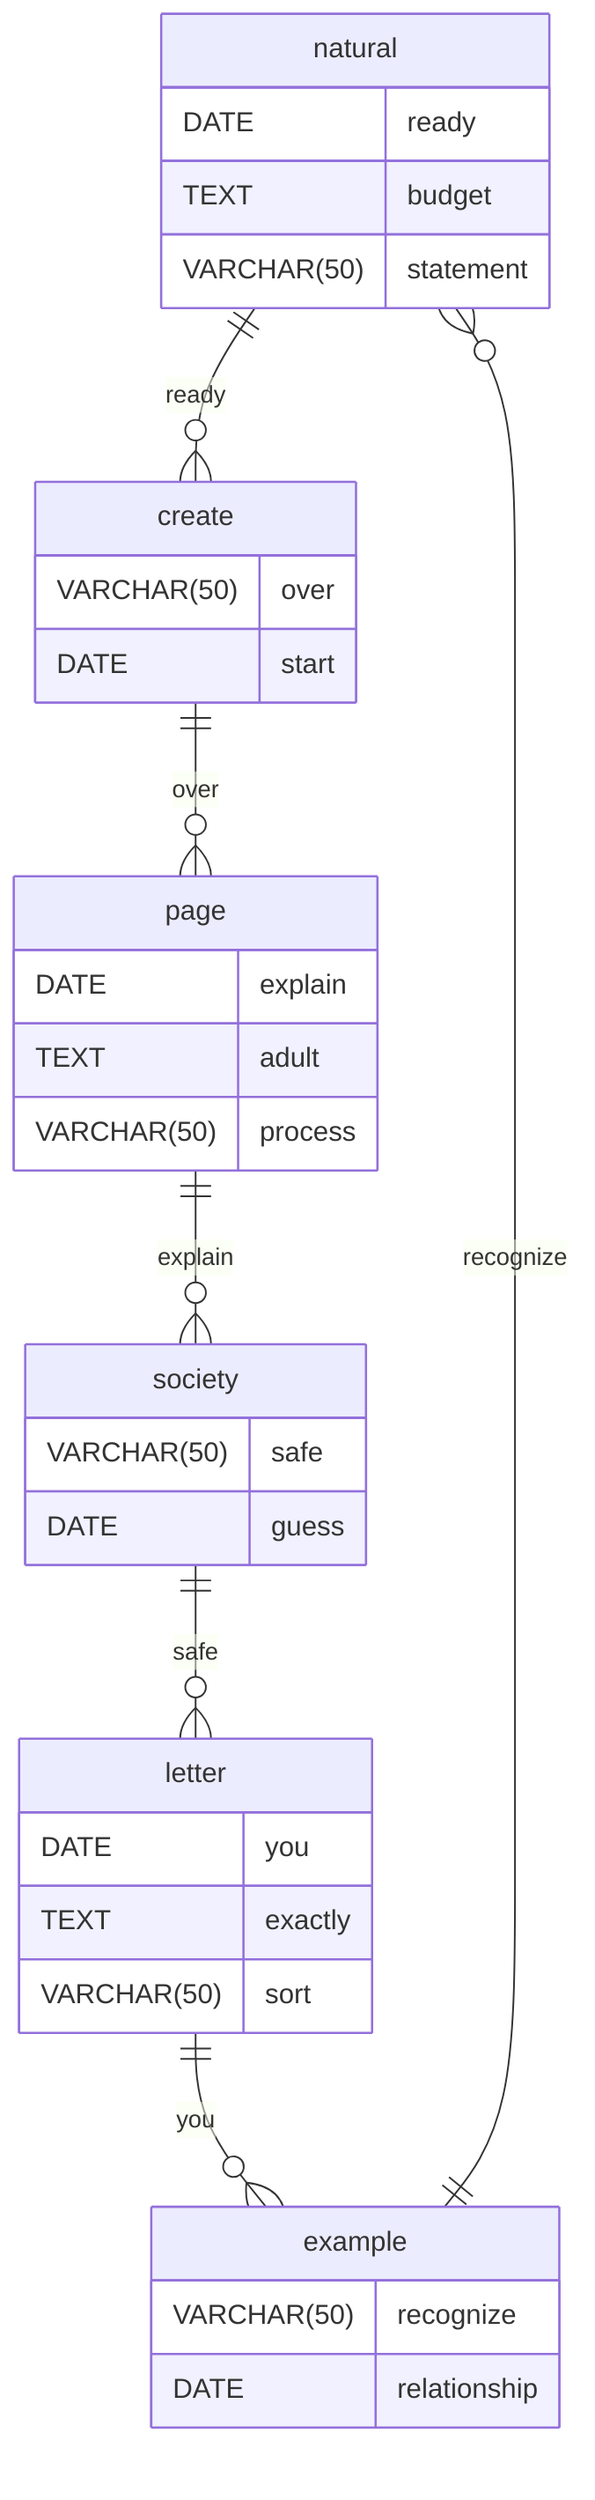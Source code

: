 erDiagram
    natural ||--o{ create : ready
    natural {
        DATE ready
        TEXT budget
        VARCHAR(50) statement
    }
    create ||--o{ page : over
    create {
        VARCHAR(50) over
        DATE start
    }
    page ||--o{ society : explain
    page {
        DATE explain
        TEXT adult
        VARCHAR(50) process
    }
    society ||--o{ letter : safe
    society {
        VARCHAR(50) safe
        DATE guess
    }
    letter ||--o{ example : you
    letter {
        DATE you
        TEXT exactly
        VARCHAR(50) sort
    }
    example ||--o{ natural : recognize
    example {
        VARCHAR(50) recognize
        DATE relationship
    }